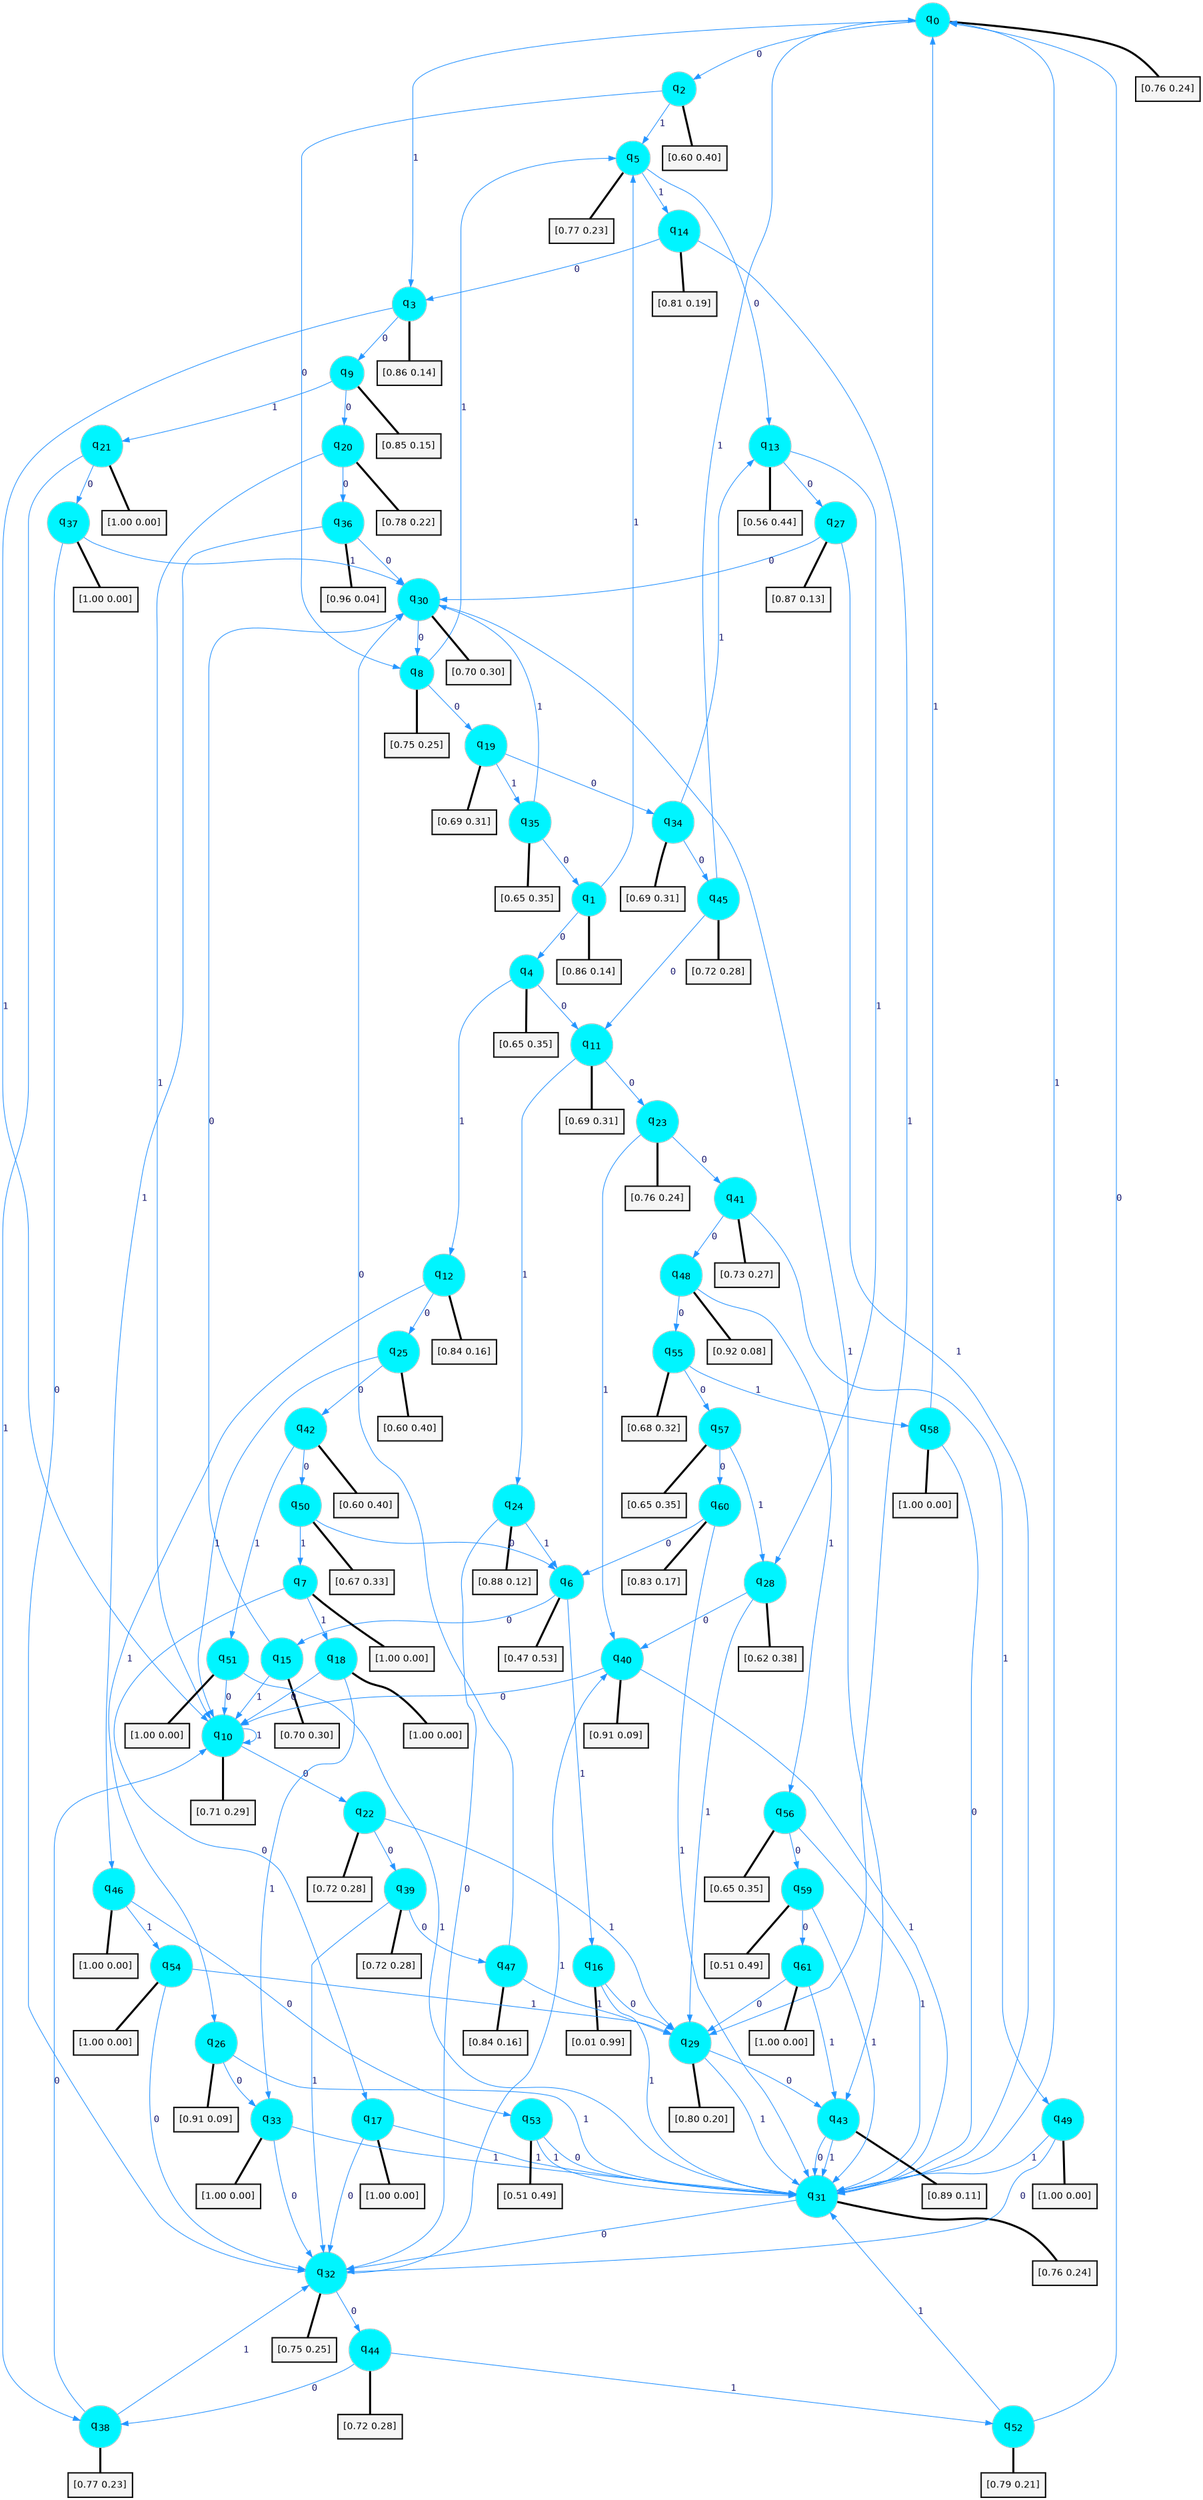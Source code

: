 digraph G {
graph [
bgcolor=transparent, dpi=300, rankdir=TD, size="40,25"];
node [
color=gray, fillcolor=turquoise1, fontcolor=black, fontname=Helvetica, fontsize=16, fontweight=bold, shape=circle, style=filled];
edge [
arrowsize=1, color=dodgerblue1, fontcolor=midnightblue, fontname=courier, fontweight=bold, penwidth=1, style=solid, weight=20];
0[label=<q<SUB>0</SUB>>];
1[label=<q<SUB>1</SUB>>];
2[label=<q<SUB>2</SUB>>];
3[label=<q<SUB>3</SUB>>];
4[label=<q<SUB>4</SUB>>];
5[label=<q<SUB>5</SUB>>];
6[label=<q<SUB>6</SUB>>];
7[label=<q<SUB>7</SUB>>];
8[label=<q<SUB>8</SUB>>];
9[label=<q<SUB>9</SUB>>];
10[label=<q<SUB>10</SUB>>];
11[label=<q<SUB>11</SUB>>];
12[label=<q<SUB>12</SUB>>];
13[label=<q<SUB>13</SUB>>];
14[label=<q<SUB>14</SUB>>];
15[label=<q<SUB>15</SUB>>];
16[label=<q<SUB>16</SUB>>];
17[label=<q<SUB>17</SUB>>];
18[label=<q<SUB>18</SUB>>];
19[label=<q<SUB>19</SUB>>];
20[label=<q<SUB>20</SUB>>];
21[label=<q<SUB>21</SUB>>];
22[label=<q<SUB>22</SUB>>];
23[label=<q<SUB>23</SUB>>];
24[label=<q<SUB>24</SUB>>];
25[label=<q<SUB>25</SUB>>];
26[label=<q<SUB>26</SUB>>];
27[label=<q<SUB>27</SUB>>];
28[label=<q<SUB>28</SUB>>];
29[label=<q<SUB>29</SUB>>];
30[label=<q<SUB>30</SUB>>];
31[label=<q<SUB>31</SUB>>];
32[label=<q<SUB>32</SUB>>];
33[label=<q<SUB>33</SUB>>];
34[label=<q<SUB>34</SUB>>];
35[label=<q<SUB>35</SUB>>];
36[label=<q<SUB>36</SUB>>];
37[label=<q<SUB>37</SUB>>];
38[label=<q<SUB>38</SUB>>];
39[label=<q<SUB>39</SUB>>];
40[label=<q<SUB>40</SUB>>];
41[label=<q<SUB>41</SUB>>];
42[label=<q<SUB>42</SUB>>];
43[label=<q<SUB>43</SUB>>];
44[label=<q<SUB>44</SUB>>];
45[label=<q<SUB>45</SUB>>];
46[label=<q<SUB>46</SUB>>];
47[label=<q<SUB>47</SUB>>];
48[label=<q<SUB>48</SUB>>];
49[label=<q<SUB>49</SUB>>];
50[label=<q<SUB>50</SUB>>];
51[label=<q<SUB>51</SUB>>];
52[label=<q<SUB>52</SUB>>];
53[label=<q<SUB>53</SUB>>];
54[label=<q<SUB>54</SUB>>];
55[label=<q<SUB>55</SUB>>];
56[label=<q<SUB>56</SUB>>];
57[label=<q<SUB>57</SUB>>];
58[label=<q<SUB>58</SUB>>];
59[label=<q<SUB>59</SUB>>];
60[label=<q<SUB>60</SUB>>];
61[label=<q<SUB>61</SUB>>];
62[label="[0.76 0.24]", shape=box,fontcolor=black, fontname=Helvetica, fontsize=14, penwidth=2, fillcolor=whitesmoke,color=black];
63[label="[0.86 0.14]", shape=box,fontcolor=black, fontname=Helvetica, fontsize=14, penwidth=2, fillcolor=whitesmoke,color=black];
64[label="[0.60 0.40]", shape=box,fontcolor=black, fontname=Helvetica, fontsize=14, penwidth=2, fillcolor=whitesmoke,color=black];
65[label="[0.86 0.14]", shape=box,fontcolor=black, fontname=Helvetica, fontsize=14, penwidth=2, fillcolor=whitesmoke,color=black];
66[label="[0.65 0.35]", shape=box,fontcolor=black, fontname=Helvetica, fontsize=14, penwidth=2, fillcolor=whitesmoke,color=black];
67[label="[0.77 0.23]", shape=box,fontcolor=black, fontname=Helvetica, fontsize=14, penwidth=2, fillcolor=whitesmoke,color=black];
68[label="[0.47 0.53]", shape=box,fontcolor=black, fontname=Helvetica, fontsize=14, penwidth=2, fillcolor=whitesmoke,color=black];
69[label="[1.00 0.00]", shape=box,fontcolor=black, fontname=Helvetica, fontsize=14, penwidth=2, fillcolor=whitesmoke,color=black];
70[label="[0.75 0.25]", shape=box,fontcolor=black, fontname=Helvetica, fontsize=14, penwidth=2, fillcolor=whitesmoke,color=black];
71[label="[0.85 0.15]", shape=box,fontcolor=black, fontname=Helvetica, fontsize=14, penwidth=2, fillcolor=whitesmoke,color=black];
72[label="[0.71 0.29]", shape=box,fontcolor=black, fontname=Helvetica, fontsize=14, penwidth=2, fillcolor=whitesmoke,color=black];
73[label="[0.69 0.31]", shape=box,fontcolor=black, fontname=Helvetica, fontsize=14, penwidth=2, fillcolor=whitesmoke,color=black];
74[label="[0.84 0.16]", shape=box,fontcolor=black, fontname=Helvetica, fontsize=14, penwidth=2, fillcolor=whitesmoke,color=black];
75[label="[0.56 0.44]", shape=box,fontcolor=black, fontname=Helvetica, fontsize=14, penwidth=2, fillcolor=whitesmoke,color=black];
76[label="[0.81 0.19]", shape=box,fontcolor=black, fontname=Helvetica, fontsize=14, penwidth=2, fillcolor=whitesmoke,color=black];
77[label="[0.70 0.30]", shape=box,fontcolor=black, fontname=Helvetica, fontsize=14, penwidth=2, fillcolor=whitesmoke,color=black];
78[label="[0.01 0.99]", shape=box,fontcolor=black, fontname=Helvetica, fontsize=14, penwidth=2, fillcolor=whitesmoke,color=black];
79[label="[1.00 0.00]", shape=box,fontcolor=black, fontname=Helvetica, fontsize=14, penwidth=2, fillcolor=whitesmoke,color=black];
80[label="[1.00 0.00]", shape=box,fontcolor=black, fontname=Helvetica, fontsize=14, penwidth=2, fillcolor=whitesmoke,color=black];
81[label="[0.69 0.31]", shape=box,fontcolor=black, fontname=Helvetica, fontsize=14, penwidth=2, fillcolor=whitesmoke,color=black];
82[label="[0.78 0.22]", shape=box,fontcolor=black, fontname=Helvetica, fontsize=14, penwidth=2, fillcolor=whitesmoke,color=black];
83[label="[1.00 0.00]", shape=box,fontcolor=black, fontname=Helvetica, fontsize=14, penwidth=2, fillcolor=whitesmoke,color=black];
84[label="[0.72 0.28]", shape=box,fontcolor=black, fontname=Helvetica, fontsize=14, penwidth=2, fillcolor=whitesmoke,color=black];
85[label="[0.76 0.24]", shape=box,fontcolor=black, fontname=Helvetica, fontsize=14, penwidth=2, fillcolor=whitesmoke,color=black];
86[label="[0.88 0.12]", shape=box,fontcolor=black, fontname=Helvetica, fontsize=14, penwidth=2, fillcolor=whitesmoke,color=black];
87[label="[0.60 0.40]", shape=box,fontcolor=black, fontname=Helvetica, fontsize=14, penwidth=2, fillcolor=whitesmoke,color=black];
88[label="[0.91 0.09]", shape=box,fontcolor=black, fontname=Helvetica, fontsize=14, penwidth=2, fillcolor=whitesmoke,color=black];
89[label="[0.87 0.13]", shape=box,fontcolor=black, fontname=Helvetica, fontsize=14, penwidth=2, fillcolor=whitesmoke,color=black];
90[label="[0.62 0.38]", shape=box,fontcolor=black, fontname=Helvetica, fontsize=14, penwidth=2, fillcolor=whitesmoke,color=black];
91[label="[0.80 0.20]", shape=box,fontcolor=black, fontname=Helvetica, fontsize=14, penwidth=2, fillcolor=whitesmoke,color=black];
92[label="[0.70 0.30]", shape=box,fontcolor=black, fontname=Helvetica, fontsize=14, penwidth=2, fillcolor=whitesmoke,color=black];
93[label="[0.76 0.24]", shape=box,fontcolor=black, fontname=Helvetica, fontsize=14, penwidth=2, fillcolor=whitesmoke,color=black];
94[label="[0.75 0.25]", shape=box,fontcolor=black, fontname=Helvetica, fontsize=14, penwidth=2, fillcolor=whitesmoke,color=black];
95[label="[1.00 0.00]", shape=box,fontcolor=black, fontname=Helvetica, fontsize=14, penwidth=2, fillcolor=whitesmoke,color=black];
96[label="[0.69 0.31]", shape=box,fontcolor=black, fontname=Helvetica, fontsize=14, penwidth=2, fillcolor=whitesmoke,color=black];
97[label="[0.65 0.35]", shape=box,fontcolor=black, fontname=Helvetica, fontsize=14, penwidth=2, fillcolor=whitesmoke,color=black];
98[label="[0.96 0.04]", shape=box,fontcolor=black, fontname=Helvetica, fontsize=14, penwidth=2, fillcolor=whitesmoke,color=black];
99[label="[1.00 0.00]", shape=box,fontcolor=black, fontname=Helvetica, fontsize=14, penwidth=2, fillcolor=whitesmoke,color=black];
100[label="[0.77 0.23]", shape=box,fontcolor=black, fontname=Helvetica, fontsize=14, penwidth=2, fillcolor=whitesmoke,color=black];
101[label="[0.72 0.28]", shape=box,fontcolor=black, fontname=Helvetica, fontsize=14, penwidth=2, fillcolor=whitesmoke,color=black];
102[label="[0.91 0.09]", shape=box,fontcolor=black, fontname=Helvetica, fontsize=14, penwidth=2, fillcolor=whitesmoke,color=black];
103[label="[0.73 0.27]", shape=box,fontcolor=black, fontname=Helvetica, fontsize=14, penwidth=2, fillcolor=whitesmoke,color=black];
104[label="[0.60 0.40]", shape=box,fontcolor=black, fontname=Helvetica, fontsize=14, penwidth=2, fillcolor=whitesmoke,color=black];
105[label="[0.89 0.11]", shape=box,fontcolor=black, fontname=Helvetica, fontsize=14, penwidth=2, fillcolor=whitesmoke,color=black];
106[label="[0.72 0.28]", shape=box,fontcolor=black, fontname=Helvetica, fontsize=14, penwidth=2, fillcolor=whitesmoke,color=black];
107[label="[0.72 0.28]", shape=box,fontcolor=black, fontname=Helvetica, fontsize=14, penwidth=2, fillcolor=whitesmoke,color=black];
108[label="[1.00 0.00]", shape=box,fontcolor=black, fontname=Helvetica, fontsize=14, penwidth=2, fillcolor=whitesmoke,color=black];
109[label="[0.84 0.16]", shape=box,fontcolor=black, fontname=Helvetica, fontsize=14, penwidth=2, fillcolor=whitesmoke,color=black];
110[label="[0.92 0.08]", shape=box,fontcolor=black, fontname=Helvetica, fontsize=14, penwidth=2, fillcolor=whitesmoke,color=black];
111[label="[1.00 0.00]", shape=box,fontcolor=black, fontname=Helvetica, fontsize=14, penwidth=2, fillcolor=whitesmoke,color=black];
112[label="[0.67 0.33]", shape=box,fontcolor=black, fontname=Helvetica, fontsize=14, penwidth=2, fillcolor=whitesmoke,color=black];
113[label="[1.00 0.00]", shape=box,fontcolor=black, fontname=Helvetica, fontsize=14, penwidth=2, fillcolor=whitesmoke,color=black];
114[label="[0.79 0.21]", shape=box,fontcolor=black, fontname=Helvetica, fontsize=14, penwidth=2, fillcolor=whitesmoke,color=black];
115[label="[0.51 0.49]", shape=box,fontcolor=black, fontname=Helvetica, fontsize=14, penwidth=2, fillcolor=whitesmoke,color=black];
116[label="[1.00 0.00]", shape=box,fontcolor=black, fontname=Helvetica, fontsize=14, penwidth=2, fillcolor=whitesmoke,color=black];
117[label="[0.68 0.32]", shape=box,fontcolor=black, fontname=Helvetica, fontsize=14, penwidth=2, fillcolor=whitesmoke,color=black];
118[label="[0.65 0.35]", shape=box,fontcolor=black, fontname=Helvetica, fontsize=14, penwidth=2, fillcolor=whitesmoke,color=black];
119[label="[0.65 0.35]", shape=box,fontcolor=black, fontname=Helvetica, fontsize=14, penwidth=2, fillcolor=whitesmoke,color=black];
120[label="[1.00 0.00]", shape=box,fontcolor=black, fontname=Helvetica, fontsize=14, penwidth=2, fillcolor=whitesmoke,color=black];
121[label="[0.51 0.49]", shape=box,fontcolor=black, fontname=Helvetica, fontsize=14, penwidth=2, fillcolor=whitesmoke,color=black];
122[label="[0.83 0.17]", shape=box,fontcolor=black, fontname=Helvetica, fontsize=14, penwidth=2, fillcolor=whitesmoke,color=black];
123[label="[1.00 0.00]", shape=box,fontcolor=black, fontname=Helvetica, fontsize=14, penwidth=2, fillcolor=whitesmoke,color=black];
0->2 [label=0];
0->3 [label=1];
0->62 [arrowhead=none, penwidth=3,color=black];
1->4 [label=0];
1->5 [label=1];
1->63 [arrowhead=none, penwidth=3,color=black];
2->8 [label=0];
2->5 [label=1];
2->64 [arrowhead=none, penwidth=3,color=black];
3->9 [label=0];
3->10 [label=1];
3->65 [arrowhead=none, penwidth=3,color=black];
4->11 [label=0];
4->12 [label=1];
4->66 [arrowhead=none, penwidth=3,color=black];
5->13 [label=0];
5->14 [label=1];
5->67 [arrowhead=none, penwidth=3,color=black];
6->15 [label=0];
6->16 [label=1];
6->68 [arrowhead=none, penwidth=3,color=black];
7->17 [label=0];
7->18 [label=1];
7->69 [arrowhead=none, penwidth=3,color=black];
8->19 [label=0];
8->5 [label=1];
8->70 [arrowhead=none, penwidth=3,color=black];
9->20 [label=0];
9->21 [label=1];
9->71 [arrowhead=none, penwidth=3,color=black];
10->22 [label=0];
10->10 [label=1];
10->72 [arrowhead=none, penwidth=3,color=black];
11->23 [label=0];
11->24 [label=1];
11->73 [arrowhead=none, penwidth=3,color=black];
12->25 [label=0];
12->26 [label=1];
12->74 [arrowhead=none, penwidth=3,color=black];
13->27 [label=0];
13->28 [label=1];
13->75 [arrowhead=none, penwidth=3,color=black];
14->3 [label=0];
14->29 [label=1];
14->76 [arrowhead=none, penwidth=3,color=black];
15->30 [label=0];
15->10 [label=1];
15->77 [arrowhead=none, penwidth=3,color=black];
16->29 [label=0];
16->31 [label=1];
16->78 [arrowhead=none, penwidth=3,color=black];
17->32 [label=0];
17->31 [label=1];
17->79 [arrowhead=none, penwidth=3,color=black];
18->10 [label=0];
18->33 [label=1];
18->80 [arrowhead=none, penwidth=3,color=black];
19->34 [label=0];
19->35 [label=1];
19->81 [arrowhead=none, penwidth=3,color=black];
20->36 [label=0];
20->10 [label=1];
20->82 [arrowhead=none, penwidth=3,color=black];
21->37 [label=0];
21->38 [label=1];
21->83 [arrowhead=none, penwidth=3,color=black];
22->39 [label=0];
22->29 [label=1];
22->84 [arrowhead=none, penwidth=3,color=black];
23->41 [label=0];
23->40 [label=1];
23->85 [arrowhead=none, penwidth=3,color=black];
24->32 [label=0];
24->6 [label=1];
24->86 [arrowhead=none, penwidth=3,color=black];
25->42 [label=0];
25->10 [label=1];
25->87 [arrowhead=none, penwidth=3,color=black];
26->33 [label=0];
26->31 [label=1];
26->88 [arrowhead=none, penwidth=3,color=black];
27->30 [label=0];
27->31 [label=1];
27->89 [arrowhead=none, penwidth=3,color=black];
28->40 [label=0];
28->29 [label=1];
28->90 [arrowhead=none, penwidth=3,color=black];
29->43 [label=0];
29->31 [label=1];
29->91 [arrowhead=none, penwidth=3,color=black];
30->8 [label=0];
30->43 [label=1];
30->92 [arrowhead=none, penwidth=3,color=black];
31->32 [label=0];
31->0 [label=1];
31->93 [arrowhead=none, penwidth=3,color=black];
32->44 [label=0];
32->40 [label=1];
32->94 [arrowhead=none, penwidth=3,color=black];
33->32 [label=0];
33->31 [label=1];
33->95 [arrowhead=none, penwidth=3,color=black];
34->45 [label=0];
34->13 [label=1];
34->96 [arrowhead=none, penwidth=3,color=black];
35->1 [label=0];
35->30 [label=1];
35->97 [arrowhead=none, penwidth=3,color=black];
36->30 [label=0];
36->46 [label=1];
36->98 [arrowhead=none, penwidth=3,color=black];
37->32 [label=0];
37->30 [label=1];
37->99 [arrowhead=none, penwidth=3,color=black];
38->10 [label=0];
38->32 [label=1];
38->100 [arrowhead=none, penwidth=3,color=black];
39->47 [label=0];
39->32 [label=1];
39->101 [arrowhead=none, penwidth=3,color=black];
40->10 [label=0];
40->31 [label=1];
40->102 [arrowhead=none, penwidth=3,color=black];
41->48 [label=0];
41->49 [label=1];
41->103 [arrowhead=none, penwidth=3,color=black];
42->50 [label=0];
42->51 [label=1];
42->104 [arrowhead=none, penwidth=3,color=black];
43->31 [label=0];
43->31 [label=1];
43->105 [arrowhead=none, penwidth=3,color=black];
44->38 [label=0];
44->52 [label=1];
44->106 [arrowhead=none, penwidth=3,color=black];
45->11 [label=0];
45->0 [label=1];
45->107 [arrowhead=none, penwidth=3,color=black];
46->53 [label=0];
46->54 [label=1];
46->108 [arrowhead=none, penwidth=3,color=black];
47->30 [label=0];
47->29 [label=1];
47->109 [arrowhead=none, penwidth=3,color=black];
48->55 [label=0];
48->56 [label=1];
48->110 [arrowhead=none, penwidth=3,color=black];
49->32 [label=0];
49->31 [label=1];
49->111 [arrowhead=none, penwidth=3,color=black];
50->6 [label=0];
50->7 [label=1];
50->112 [arrowhead=none, penwidth=3,color=black];
51->10 [label=0];
51->31 [label=1];
51->113 [arrowhead=none, penwidth=3,color=black];
52->0 [label=0];
52->31 [label=1];
52->114 [arrowhead=none, penwidth=3,color=black];
53->31 [label=0];
53->31 [label=1];
53->115 [arrowhead=none, penwidth=3,color=black];
54->32 [label=0];
54->29 [label=1];
54->116 [arrowhead=none, penwidth=3,color=black];
55->57 [label=0];
55->58 [label=1];
55->117 [arrowhead=none, penwidth=3,color=black];
56->59 [label=0];
56->31 [label=1];
56->118 [arrowhead=none, penwidth=3,color=black];
57->60 [label=0];
57->28 [label=1];
57->119 [arrowhead=none, penwidth=3,color=black];
58->31 [label=0];
58->0 [label=1];
58->120 [arrowhead=none, penwidth=3,color=black];
59->61 [label=0];
59->31 [label=1];
59->121 [arrowhead=none, penwidth=3,color=black];
60->6 [label=0];
60->31 [label=1];
60->122 [arrowhead=none, penwidth=3,color=black];
61->29 [label=0];
61->43 [label=1];
61->123 [arrowhead=none, penwidth=3,color=black];
}
